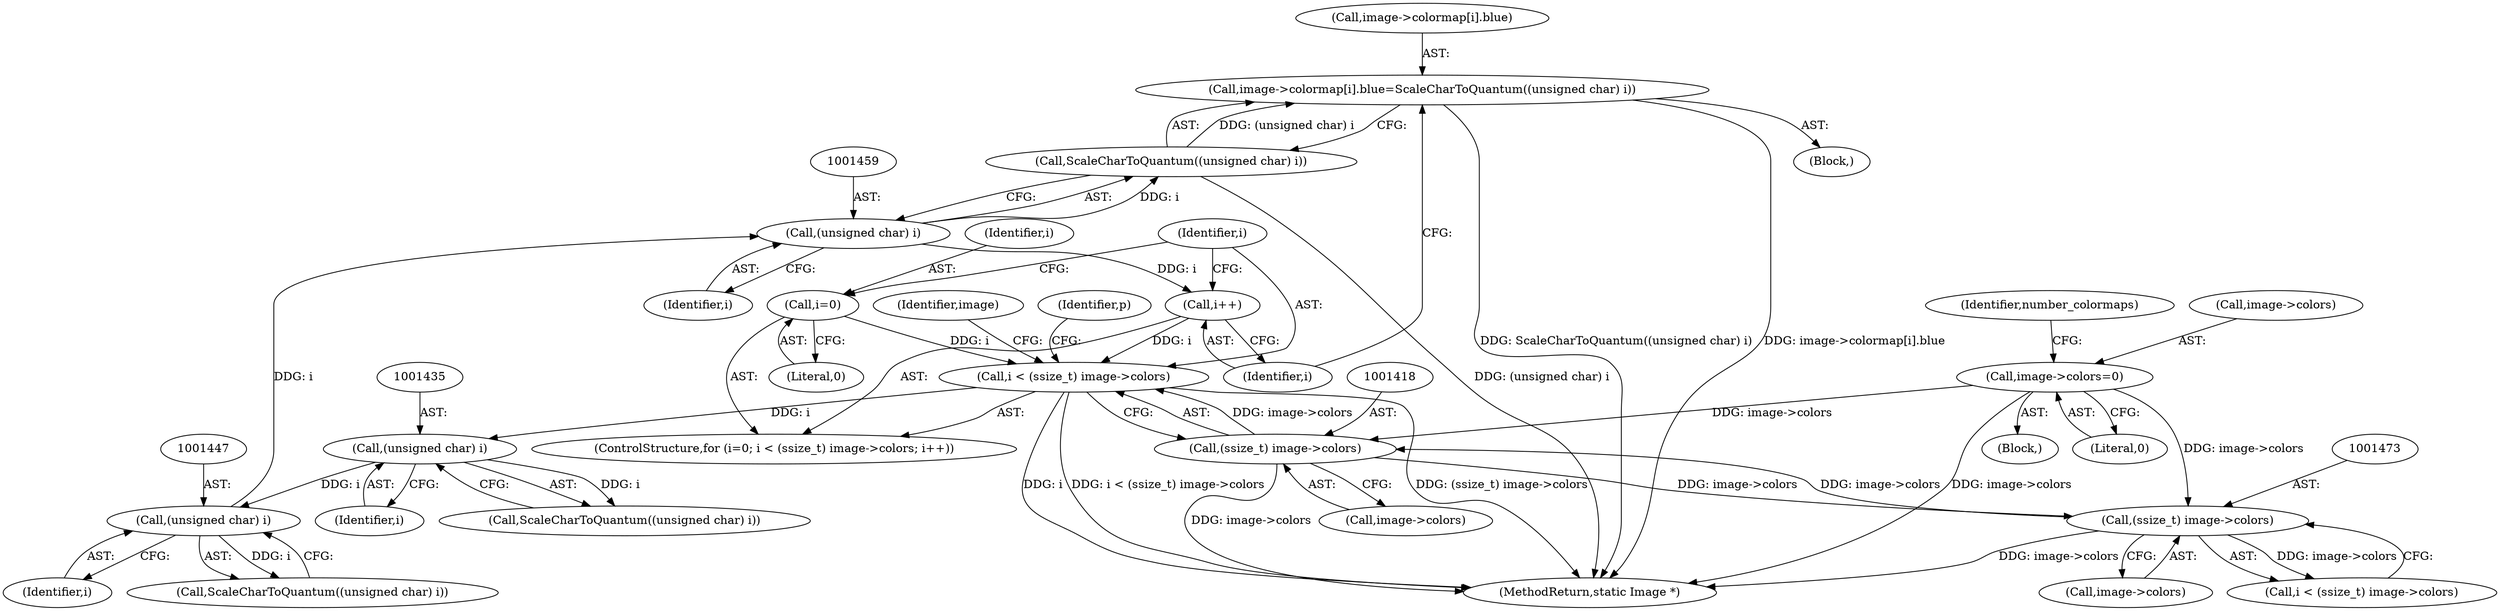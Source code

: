 digraph "0_ImageMagick_3e9165285eda6e1bb71172031d3048b51bb443a4@array" {
"1001449" [label="(Call,image->colormap[i].blue=ScaleCharToQuantum((unsigned char) i))"];
"1001457" [label="(Call,ScaleCharToQuantum((unsigned char) i))"];
"1001458" [label="(Call,(unsigned char) i)"];
"1001446" [label="(Call,(unsigned char) i)"];
"1001434" [label="(Call,(unsigned char) i)"];
"1001415" [label="(Call,i < (ssize_t) image->colors)"];
"1001422" [label="(Call,i++)"];
"1001412" [label="(Call,i=0)"];
"1001417" [label="(Call,(ssize_t) image->colors)"];
"1001472" [label="(Call,(ssize_t) image->colors)"];
"1001804" [label="(Call,image->colors=0)"];
"1001417" [label="(Call,(ssize_t) image->colors)"];
"1001415" [label="(Call,i < (ssize_t) image->colors)"];
"1001434" [label="(Call,(unsigned char) i)"];
"1001808" [label="(Literal,0)"];
"1001412" [label="(Call,i=0)"];
"1001624" [label="(Block,)"];
"1001805" [label="(Call,image->colors)"];
"1001436" [label="(Identifier,i)"];
"1001419" [label="(Call,image->colors)"];
"1001411" [label="(ControlStructure,for (i=0; i < (ssize_t) image->colors; i++))"];
"1001433" [label="(Call,ScaleCharToQuantum((unsigned char) i))"];
"1001413" [label="(Identifier,i)"];
"1001457" [label="(Call,ScaleCharToQuantum((unsigned char) i))"];
"1001458" [label="(Call,(unsigned char) i)"];
"1001450" [label="(Call,image->colormap[i].blue)"];
"1001804" [label="(Call,image->colors=0)"];
"1001424" [label="(Block,)"];
"1001414" [label="(Literal,0)"];
"1001811" [label="(Identifier,number_colormaps)"];
"1001423" [label="(Identifier,i)"];
"1001446" [label="(Call,(unsigned char) i)"];
"1001429" [label="(Identifier,image)"];
"1001449" [label="(Call,image->colormap[i].blue=ScaleCharToQuantum((unsigned char) i))"];
"1001472" [label="(Call,(ssize_t) image->colors)"];
"1001936" [label="(MethodReturn,static Image *)"];
"1001470" [label="(Call,i < (ssize_t) image->colors)"];
"1001448" [label="(Identifier,i)"];
"1001422" [label="(Call,i++)"];
"1001474" [label="(Call,image->colors)"];
"1001445" [label="(Call,ScaleCharToQuantum((unsigned char) i))"];
"1001416" [label="(Identifier,i)"];
"1001460" [label="(Identifier,i)"];
"1001522" [label="(Identifier,p)"];
"1001449" -> "1001424"  [label="AST: "];
"1001449" -> "1001457"  [label="CFG: "];
"1001450" -> "1001449"  [label="AST: "];
"1001457" -> "1001449"  [label="AST: "];
"1001423" -> "1001449"  [label="CFG: "];
"1001449" -> "1001936"  [label="DDG: ScaleCharToQuantum((unsigned char) i)"];
"1001449" -> "1001936"  [label="DDG: image->colormap[i].blue"];
"1001457" -> "1001449"  [label="DDG: (unsigned char) i"];
"1001457" -> "1001458"  [label="CFG: "];
"1001458" -> "1001457"  [label="AST: "];
"1001457" -> "1001936"  [label="DDG: (unsigned char) i"];
"1001458" -> "1001457"  [label="DDG: i"];
"1001458" -> "1001460"  [label="CFG: "];
"1001459" -> "1001458"  [label="AST: "];
"1001460" -> "1001458"  [label="AST: "];
"1001458" -> "1001422"  [label="DDG: i"];
"1001446" -> "1001458"  [label="DDG: i"];
"1001446" -> "1001445"  [label="AST: "];
"1001446" -> "1001448"  [label="CFG: "];
"1001447" -> "1001446"  [label="AST: "];
"1001448" -> "1001446"  [label="AST: "];
"1001445" -> "1001446"  [label="CFG: "];
"1001446" -> "1001445"  [label="DDG: i"];
"1001434" -> "1001446"  [label="DDG: i"];
"1001434" -> "1001433"  [label="AST: "];
"1001434" -> "1001436"  [label="CFG: "];
"1001435" -> "1001434"  [label="AST: "];
"1001436" -> "1001434"  [label="AST: "];
"1001433" -> "1001434"  [label="CFG: "];
"1001434" -> "1001433"  [label="DDG: i"];
"1001415" -> "1001434"  [label="DDG: i"];
"1001415" -> "1001411"  [label="AST: "];
"1001415" -> "1001417"  [label="CFG: "];
"1001416" -> "1001415"  [label="AST: "];
"1001417" -> "1001415"  [label="AST: "];
"1001429" -> "1001415"  [label="CFG: "];
"1001522" -> "1001415"  [label="CFG: "];
"1001415" -> "1001936"  [label="DDG: (ssize_t) image->colors"];
"1001415" -> "1001936"  [label="DDG: i < (ssize_t) image->colors"];
"1001415" -> "1001936"  [label="DDG: i"];
"1001422" -> "1001415"  [label="DDG: i"];
"1001412" -> "1001415"  [label="DDG: i"];
"1001417" -> "1001415"  [label="DDG: image->colors"];
"1001422" -> "1001411"  [label="AST: "];
"1001422" -> "1001423"  [label="CFG: "];
"1001423" -> "1001422"  [label="AST: "];
"1001416" -> "1001422"  [label="CFG: "];
"1001412" -> "1001411"  [label="AST: "];
"1001412" -> "1001414"  [label="CFG: "];
"1001413" -> "1001412"  [label="AST: "];
"1001414" -> "1001412"  [label="AST: "];
"1001416" -> "1001412"  [label="CFG: "];
"1001417" -> "1001419"  [label="CFG: "];
"1001418" -> "1001417"  [label="AST: "];
"1001419" -> "1001417"  [label="AST: "];
"1001417" -> "1001936"  [label="DDG: image->colors"];
"1001472" -> "1001417"  [label="DDG: image->colors"];
"1001804" -> "1001417"  [label="DDG: image->colors"];
"1001417" -> "1001472"  [label="DDG: image->colors"];
"1001472" -> "1001470"  [label="AST: "];
"1001472" -> "1001474"  [label="CFG: "];
"1001473" -> "1001472"  [label="AST: "];
"1001474" -> "1001472"  [label="AST: "];
"1001470" -> "1001472"  [label="CFG: "];
"1001472" -> "1001936"  [label="DDG: image->colors"];
"1001472" -> "1001470"  [label="DDG: image->colors"];
"1001804" -> "1001472"  [label="DDG: image->colors"];
"1001804" -> "1001624"  [label="AST: "];
"1001804" -> "1001808"  [label="CFG: "];
"1001805" -> "1001804"  [label="AST: "];
"1001808" -> "1001804"  [label="AST: "];
"1001811" -> "1001804"  [label="CFG: "];
"1001804" -> "1001936"  [label="DDG: image->colors"];
}

